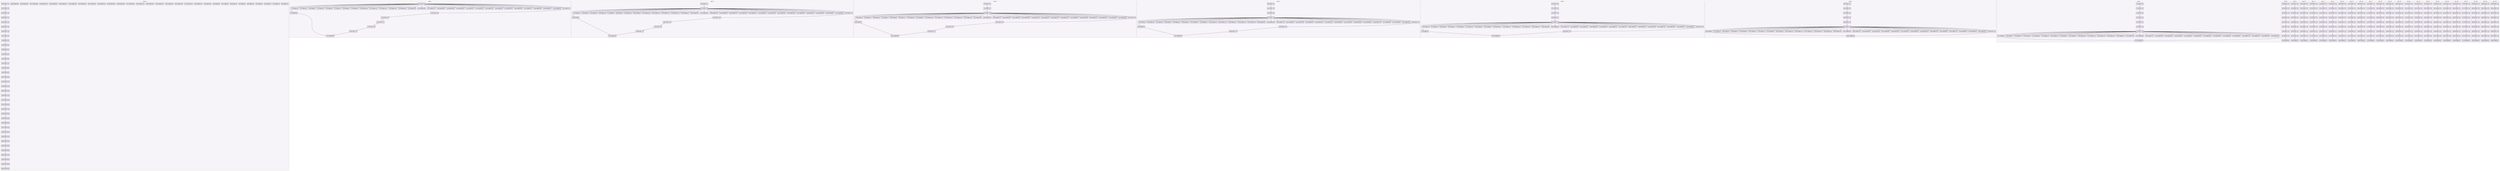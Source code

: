 digraph{node[shape=record style=filled colorscheme=purd9 fillcolor=2];subgraph cluster0{style=dashed;colorscheme=purd9;bgcolor=1;edge[arrowhead=empty];label=proc_0;0[label="0:0 0 send 1 0"];1[label="0:1 0 send 2 0"];2[label="0:2 0 send 3 0"];3[label="0:3 0 send 4 0"];4[label="0:4 0 send 5 0"];5[label="0:5 0 send 6 0"];6[label="0:6 0 send 7 0"];7[label="0:7 0 send 8 0"];8[label="0:8 0 send 9 0"];9[label="0:9 0 send 10 0"];10[label="0:10 0 send 11 0"];11[label="0:11 0 send 12 0"];12[label="0:12 0 send 13 0"];13[label="0:13 0 send 14 0"];14[label="0:14 0 send 15 0"];15[label="0:15 0 send 16 0"];16[label="0:16 0 send 17 0"];17[label="0:17 0 send 18 0"];18[label="0:18 0 send 19 0"];19[label="0:19 0 send 20 0"];20[label="0:20 0 send 21 0"];21[label="0:21 0 send 22 0"];22[label="0:22 0 send 23 0"];23[label="0:23 0 send 24 0"];24[label="0:24 0 send 25 0"];25[label="0:25 0 send 26 0"];26[label="0:26 0 send 27 0"];27[label="0:27 0 send 28 0"];28[label="0:28 0 send 29 0"];29[label="0:29 0 send 30 0"];30[label="0:30 0 recv -1 0"];31[label="0:31 0 recv -1 0"];32[label="0:32 0 recv -1 0"];33[label="0:33 0 recv -1 0"];34[label="0:34 0 recv -1 0"];35[label="0:35 0 recv -1 0"];36[label="0:36 0 recv -1 0"];37[label="0:37 0 recv 1 0"];38[label="0:38 0 recv 2 0"];39[label="0:39 0 recv 3 0"];40[label="0:40 0 recv 4 0"];41[label="0:41 0 recv 5 0"];42[label="0:42 0 recv 6 0"];43[label="0:43 0 recv 7 0"];44[label="0:44 0 recv 8 0"];45[label="0:45 0 recv 9 0"];46[label="0:46 0 recv 10 0"];47[label="0:47 0 recv 11 0"];48[label="0:48 0 recv 12 0"];49[label="0:49 0 recv 13 0"];50[label="0:50 0 recv 14 0"];51[label="0:51 0 recv 15 0"];52[label="0:52 0 recv 16 0"];53[label="0:53 0 recv 17 0"];54[label="0:54 0 recv 18 0"];55[label="0:55 0 recv 19 0"];56[label="0:56 0 recv 20 0"];57[label="0:57 0 recv 21 0"];58[label="0:58 0 recv 22 0"];59[label="0:59 0 recv 23 0"];60[label="0:60 0 recv 24 0"];61[label="0:61 0 recv 25 0"];62[label="0:62 0 recv 26 0"];63[label="0:63 0 recv 27 0"];64[label="0:64 0 recv 28 0"];65[label="0:65 0 recv 29 0"];66[label="0:66 0 recv 30 0"];30->31;31->32;32->33;33->34;34->35;35->36;36->37;37->38;38->39;39->40;40->41;41->42;42->43;43->44;44->45;45->46;46->47;47->48;48->49;49->50;50->51;51->52;52->53;53->54;54->55;55->56;56->57;57->58;58->59;59->60;60->61;61->62;62->63;63->64;64->65;65->66;}subgraph cluster1{style=dashed;colorscheme=purd9;bgcolor=1;edge[arrowhead=empty];label=proc_1;67[label="1:0 0 recv -1 0"];68[label="1:1 0 send 0 0"];69[label="1:2 0 send 2 0"];70[label="1:3 0 send 3 0"];71[label="1:4 0 send 4 0"];72[label="1:5 0 send 5 0"];73[label="1:6 0 send 6 0"];74[label="1:7 0 send 7 0"];75[label="1:8 0 send 8 0"];76[label="1:9 0 send 9 0"];77[label="1:10 0 send 10 0"];78[label="1:11 0 send 11 0"];79[label="1:12 0 send 12 0"];80[label="1:13 0 send 13 0"];81[label="1:14 0 send 14 0"];82[label="1:15 0 send 15 0"];83[label="1:16 0 send 16 0"];84[label="1:17 0 send 17 0"];85[label="1:18 0 send 18 0"];86[label="1:19 0 send 19 0"];87[label="1:20 0 send 20 0"];88[label="1:21 0 send 21 0"];89[label="1:22 0 send 22 0"];90[label="1:23 0 send 23 0"];91[label="1:24 0 send 24 0"];92[label="1:25 0 send 25 0"];93[label="1:26 0 send 26 0"];94[label="1:27 0 send 27 0"];95[label="1:28 0 send 28 0"];96[label="1:29 0 send 29 0"];97[label="1:30 0 send 30 0"];98[label="1:31 0 recv -1 0"];99[label="1:32 0 recv -1 0"];100[label="1:33 0 recv -1 0"];101[label="1:34 0 recv -1 0"];102[label="1:35 0 recv -1 0"];103[label="1:36 0 recv -1 0"];104[label="1:37 0 send 0 0"];67->68;67->69;67->70;67->71;67->72;67->73;67->74;67->75;67->76;67->77;67->78;67->79;67->80;67->81;67->82;67->83;67->84;67->85;67->86;67->87;67->88;67->89;67->90;67->91;67->92;67->93;67->94;67->95;67->96;67->97;67->98;98->99;99->100;100->101;101->102;102->103;103->104;68->104;}subgraph cluster2{style=dashed;colorscheme=purd9;bgcolor=1;edge[arrowhead=empty];label=proc_2;105[label="2:0 0 recv -1 0"];106[label="2:1 0 recv -1 0"];107[label="2:2 0 send 0 0"];108[label="2:3 0 send 1 0"];109[label="2:4 0 send 3 0"];110[label="2:5 0 send 4 0"];111[label="2:6 0 send 5 0"];112[label="2:7 0 send 6 0"];113[label="2:8 0 send 7 0"];114[label="2:9 0 send 8 0"];115[label="2:10 0 send 9 0"];116[label="2:11 0 send 10 0"];117[label="2:12 0 send 11 0"];118[label="2:13 0 send 12 0"];119[label="2:14 0 send 13 0"];120[label="2:15 0 send 14 0"];121[label="2:16 0 send 15 0"];122[label="2:17 0 send 16 0"];123[label="2:18 0 send 17 0"];124[label="2:19 0 send 18 0"];125[label="2:20 0 send 19 0"];126[label="2:21 0 send 20 0"];127[label="2:22 0 send 21 0"];128[label="2:23 0 send 22 0"];129[label="2:24 0 send 23 0"];130[label="2:25 0 send 24 0"];131[label="2:26 0 send 25 0"];132[label="2:27 0 send 26 0"];133[label="2:28 0 send 27 0"];134[label="2:29 0 send 28 0"];135[label="2:30 0 send 29 0"];136[label="2:31 0 send 30 0"];137[label="2:32 0 recv -1 0"];138[label="2:33 0 recv -1 0"];139[label="2:34 0 recv -1 0"];140[label="2:35 0 recv -1 0"];141[label="2:36 0 recv -1 0"];142[label="2:37 0 send 0 0"];105->106;106->107;106->108;106->109;106->110;106->111;106->112;106->113;106->114;106->115;106->116;106->117;106->118;106->119;106->120;106->121;106->122;106->123;106->124;106->125;106->126;106->127;106->128;106->129;106->130;106->131;106->132;106->133;106->134;106->135;106->136;106->137;137->138;138->139;139->140;140->141;141->142;107->142;}subgraph cluster3{style=dashed;colorscheme=purd9;bgcolor=1;edge[arrowhead=empty];label=proc_3;143[label="3:0 0 recv -1 0"];144[label="3:1 0 recv -1 0"];145[label="3:2 0 recv -1 0"];146[label="3:3 0 send 0 0"];147[label="3:4 0 send 1 0"];148[label="3:5 0 send 2 0"];149[label="3:6 0 send 4 0"];150[label="3:7 0 send 5 0"];151[label="3:8 0 send 6 0"];152[label="3:9 0 send 7 0"];153[label="3:10 0 send 8 0"];154[label="3:11 0 send 9 0"];155[label="3:12 0 send 10 0"];156[label="3:13 0 send 11 0"];157[label="3:14 0 send 12 0"];158[label="3:15 0 send 13 0"];159[label="3:16 0 send 14 0"];160[label="3:17 0 send 15 0"];161[label="3:18 0 send 16 0"];162[label="3:19 0 send 17 0"];163[label="3:20 0 send 18 0"];164[label="3:21 0 send 19 0"];165[label="3:22 0 send 20 0"];166[label="3:23 0 send 21 0"];167[label="3:24 0 send 22 0"];168[label="3:25 0 send 23 0"];169[label="3:26 0 send 24 0"];170[label="3:27 0 send 25 0"];171[label="3:28 0 send 26 0"];172[label="3:29 0 send 27 0"];173[label="3:30 0 send 28 0"];174[label="3:31 0 send 29 0"];175[label="3:32 0 send 30 0"];176[label="3:33 0 recv -1 0"];177[label="3:34 0 recv -1 0"];178[label="3:35 0 recv -1 0"];179[label="3:36 0 recv -1 0"];180[label="3:37 0 send 0 0"];143->144;144->145;145->146;145->147;145->148;145->149;145->150;145->151;145->152;145->153;145->154;145->155;145->156;145->157;145->158;145->159;145->160;145->161;145->162;145->163;145->164;145->165;145->166;145->167;145->168;145->169;145->170;145->171;145->172;145->173;145->174;145->175;145->176;176->177;177->178;178->179;179->180;146->180;}subgraph cluster4{style=dashed;colorscheme=purd9;bgcolor=1;edge[arrowhead=empty];label=proc_4;181[label="4:0 0 recv -1 0"];182[label="4:1 0 recv -1 0"];183[label="4:2 0 recv -1 0"];184[label="4:3 0 recv -1 0"];185[label="4:4 0 send 0 0"];186[label="4:5 0 send 1 0"];187[label="4:6 0 send 2 0"];188[label="4:7 0 send 3 0"];189[label="4:8 0 send 5 0"];190[label="4:9 0 send 6 0"];191[label="4:10 0 send 7 0"];192[label="4:11 0 send 8 0"];193[label="4:12 0 send 9 0"];194[label="4:13 0 send 10 0"];195[label="4:14 0 send 11 0"];196[label="4:15 0 send 12 0"];197[label="4:16 0 send 13 0"];198[label="4:17 0 send 14 0"];199[label="4:18 0 send 15 0"];200[label="4:19 0 send 16 0"];201[label="4:20 0 send 17 0"];202[label="4:21 0 send 18 0"];203[label="4:22 0 send 19 0"];204[label="4:23 0 send 20 0"];205[label="4:24 0 send 21 0"];206[label="4:25 0 send 22 0"];207[label="4:26 0 send 23 0"];208[label="4:27 0 send 24 0"];209[label="4:28 0 send 25 0"];210[label="4:29 0 send 26 0"];211[label="4:30 0 send 27 0"];212[label="4:31 0 send 28 0"];213[label="4:32 0 send 29 0"];214[label="4:33 0 send 30 0"];215[label="4:34 0 recv -1 0"];216[label="4:35 0 recv -1 0"];217[label="4:36 0 recv -1 0"];218[label="4:37 0 send 0 0"];181->182;182->183;183->184;184->185;184->186;184->187;184->188;184->189;184->190;184->191;184->192;184->193;184->194;184->195;184->196;184->197;184->198;184->199;184->200;184->201;184->202;184->203;184->204;184->205;184->206;184->207;184->208;184->209;184->210;184->211;184->212;184->213;184->214;184->215;215->216;216->217;217->218;185->218;}subgraph cluster5{style=dashed;colorscheme=purd9;bgcolor=1;edge[arrowhead=empty];label=proc_5;219[label="5:0 0 recv -1 0"];220[label="5:1 0 recv -1 0"];221[label="5:2 0 recv -1 0"];222[label="5:3 0 recv -1 0"];223[label="5:4 0 recv -1 0"];224[label="5:5 0 send 0 0"];225[label="5:6 0 send 1 0"];226[label="5:7 0 send 2 0"];227[label="5:8 0 send 3 0"];228[label="5:9 0 send 4 0"];229[label="5:10 0 send 6 0"];230[label="5:11 0 send 7 0"];231[label="5:12 0 send 8 0"];232[label="5:13 0 send 9 0"];233[label="5:14 0 send 10 0"];234[label="5:15 0 send 11 0"];235[label="5:16 0 send 12 0"];236[label="5:17 0 send 13 0"];237[label="5:18 0 send 14 0"];238[label="5:19 0 send 15 0"];239[label="5:20 0 send 16 0"];240[label="5:21 0 send 17 0"];241[label="5:22 0 send 18 0"];242[label="5:23 0 send 19 0"];243[label="5:24 0 send 20 0"];244[label="5:25 0 send 21 0"];245[label="5:26 0 send 22 0"];246[label="5:27 0 send 23 0"];247[label="5:28 0 send 24 0"];248[label="5:29 0 send 25 0"];249[label="5:30 0 send 26 0"];250[label="5:31 0 send 27 0"];251[label="5:32 0 send 28 0"];252[label="5:33 0 send 29 0"];253[label="5:34 0 send 30 0"];254[label="5:35 0 recv -1 0"];255[label="5:36 0 recv -1 0"];256[label="5:37 0 send 0 0"];219->220;220->221;221->222;222->223;223->224;223->225;223->226;223->227;223->228;223->229;223->230;223->231;223->232;223->233;223->234;223->235;223->236;223->237;223->238;223->239;223->240;223->241;223->242;223->243;223->244;223->245;223->246;223->247;223->248;223->249;223->250;223->251;223->252;223->253;223->254;254->255;255->256;224->256;}subgraph cluster6{style=dashed;colorscheme=purd9;bgcolor=1;edge[arrowhead=empty];label=proc_6;257[label="6:0 0 recv -1 0"];258[label="6:1 0 recv -1 0"];259[label="6:2 0 recv -1 0"];260[label="6:3 0 recv -1 0"];261[label="6:4 0 recv -1 0"];262[label="6:5 0 recv -1 0"];263[label="6:6 0 send 0 0"];264[label="6:7 0 send 1 0"];265[label="6:8 0 send 2 0"];266[label="6:9 0 send 3 0"];267[label="6:10 0 send 4 0"];268[label="6:11 0 send 5 0"];269[label="6:12 0 send 7 0"];270[label="6:13 0 send 8 0"];271[label="6:14 0 send 9 0"];272[label="6:15 0 send 10 0"];273[label="6:16 0 send 11 0"];274[label="6:17 0 send 12 0"];275[label="6:18 0 send 13 0"];276[label="6:19 0 send 14 0"];277[label="6:20 0 send 15 0"];278[label="6:21 0 send 16 0"];279[label="6:22 0 send 17 0"];280[label="6:23 0 send 18 0"];281[label="6:24 0 send 19 0"];282[label="6:25 0 send 20 0"];283[label="6:26 0 send 21 0"];284[label="6:27 0 send 22 0"];285[label="6:28 0 send 23 0"];286[label="6:29 0 send 24 0"];287[label="6:30 0 send 25 0"];288[label="6:31 0 send 26 0"];289[label="6:32 0 send 27 0"];290[label="6:33 0 send 28 0"];291[label="6:34 0 send 29 0"];292[label="6:35 0 send 30 0"];293[label="6:36 0 recv -1 0"];294[label="6:37 0 send 0 0"];257->258;258->259;259->260;260->261;261->262;262->263;262->264;262->265;262->266;262->267;262->268;262->269;262->270;262->271;262->272;262->273;262->274;262->275;262->276;262->277;262->278;262->279;262->280;262->281;262->282;262->283;262->284;262->285;262->286;262->287;262->288;262->289;262->290;262->291;262->292;262->293;293->294;263->294;}subgraph cluster7{style=dashed;colorscheme=purd9;bgcolor=1;edge[arrowhead=empty];label=proc_7;295[label="7:0 0 recv -1 0"];296[label="7:1 0 recv -1 0"];297[label="7:2 0 recv -1 0"];298[label="7:3 0 recv -1 0"];299[label="7:4 0 recv -1 0"];300[label="7:5 0 recv -1 0"];301[label="7:6 0 recv -1 0"];302[label="7:7 0 send 0 0"];303[label="7:8 0 send 1 0"];304[label="7:9 0 send 2 0"];305[label="7:10 0 send 3 0"];306[label="7:11 0 send 4 0"];307[label="7:12 0 send 5 0"];308[label="7:13 0 send 6 0"];309[label="7:14 0 send 8 0"];310[label="7:15 0 send 9 0"];311[label="7:16 0 send 10 0"];312[label="7:17 0 send 11 0"];313[label="7:18 0 send 12 0"];314[label="7:19 0 send 13 0"];315[label="7:20 0 send 14 0"];316[label="7:21 0 send 15 0"];317[label="7:22 0 send 16 0"];318[label="7:23 0 send 17 0"];319[label="7:24 0 send 18 0"];320[label="7:25 0 send 19 0"];321[label="7:26 0 send 20 0"];322[label="7:27 0 send 21 0"];323[label="7:28 0 send 22 0"];324[label="7:29 0 send 23 0"];325[label="7:30 0 send 24 0"];326[label="7:31 0 send 25 0"];327[label="7:32 0 send 26 0"];328[label="7:33 0 send 27 0"];329[label="7:34 0 send 28 0"];330[label="7:35 0 send 29 0"];331[label="7:36 0 send 30 0"];332[label="7:37 0 send 0 0"];295->296;296->297;297->298;298->299;299->300;300->301;301->302;301->303;301->304;301->305;301->306;301->307;301->308;301->309;301->310;301->311;301->312;301->313;301->314;301->315;301->316;301->317;301->318;301->319;301->320;301->321;301->322;301->323;301->324;301->325;301->326;301->327;301->328;301->329;301->330;301->331;302->332;301->332;}subgraph cluster8{style=dashed;colorscheme=purd9;bgcolor=1;edge[arrowhead=empty];label=proc_8;333[label="8:0 0 recv -1 0"];334[label="8:1 0 recv -1 0"];335[label="8:2 0 recv -1 0"];336[label="8:3 0 recv -1 0"];337[label="8:4 0 recv -1 0"];338[label="8:5 0 recv -1 0"];339[label="8:6 0 recv -1 0"];340[label="8:7 0 recv -1 0"];341[label="8:8 0 send 0 0"];333->334;334->335;335->336;336->337;337->338;338->339;339->340;340->341;}subgraph cluster9{style=dashed;colorscheme=purd9;bgcolor=1;edge[arrowhead=empty];label=proc_9;342[label="9:0 0 recv -1 0"];343[label="9:1 0 recv -1 0"];344[label="9:2 0 recv -1 0"];345[label="9:3 0 recv -1 0"];346[label="9:4 0 recv -1 0"];347[label="9:5 0 recv -1 0"];348[label="9:6 0 recv -1 0"];349[label="9:7 0 recv -1 0"];350[label="9:8 0 send 0 0"];342->343;343->344;344->345;345->346;346->347;347->348;348->349;349->350;}subgraph cluster10{style=dashed;colorscheme=purd9;bgcolor=1;edge[arrowhead=empty];label=proc_10;351[label="10:0 0 recv -1 0"];352[label="10:1 0 recv -1 0"];353[label="10:2 0 recv -1 0"];354[label="10:3 0 recv -1 0"];355[label="10:4 0 recv -1 0"];356[label="10:5 0 recv -1 0"];357[label="10:6 0 recv -1 0"];358[label="10:7 0 recv -1 0"];359[label="10:8 0 send 0 0"];351->352;352->353;353->354;354->355;355->356;356->357;357->358;358->359;}subgraph cluster11{style=dashed;colorscheme=purd9;bgcolor=1;edge[arrowhead=empty];label=proc_11;360[label="11:0 0 recv -1 0"];361[label="11:1 0 recv -1 0"];362[label="11:2 0 recv -1 0"];363[label="11:3 0 recv -1 0"];364[label="11:4 0 recv -1 0"];365[label="11:5 0 recv -1 0"];366[label="11:6 0 recv -1 0"];367[label="11:7 0 recv -1 0"];368[label="11:8 0 send 0 0"];360->361;361->362;362->363;363->364;364->365;365->366;366->367;367->368;}subgraph cluster12{style=dashed;colorscheme=purd9;bgcolor=1;edge[arrowhead=empty];label=proc_12;369[label="12:0 0 recv -1 0"];370[label="12:1 0 recv -1 0"];371[label="12:2 0 recv -1 0"];372[label="12:3 0 recv -1 0"];373[label="12:4 0 recv -1 0"];374[label="12:5 0 recv -1 0"];375[label="12:6 0 recv -1 0"];376[label="12:7 0 recv -1 0"];377[label="12:8 0 send 0 0"];369->370;370->371;371->372;372->373;373->374;374->375;375->376;376->377;}subgraph cluster13{style=dashed;colorscheme=purd9;bgcolor=1;edge[arrowhead=empty];label=proc_13;378[label="13:0 0 recv -1 0"];379[label="13:1 0 recv -1 0"];380[label="13:2 0 recv -1 0"];381[label="13:3 0 recv -1 0"];382[label="13:4 0 recv -1 0"];383[label="13:5 0 recv -1 0"];384[label="13:6 0 recv -1 0"];385[label="13:7 0 recv -1 0"];386[label="13:8 0 send 0 0"];378->379;379->380;380->381;381->382;382->383;383->384;384->385;385->386;}subgraph cluster14{style=dashed;colorscheme=purd9;bgcolor=1;edge[arrowhead=empty];label=proc_14;387[label="14:0 0 recv -1 0"];388[label="14:1 0 recv -1 0"];389[label="14:2 0 recv -1 0"];390[label="14:3 0 recv -1 0"];391[label="14:4 0 recv -1 0"];392[label="14:5 0 recv -1 0"];393[label="14:6 0 recv -1 0"];394[label="14:7 0 recv -1 0"];395[label="14:8 0 send 0 0"];387->388;388->389;389->390;390->391;391->392;392->393;393->394;394->395;}subgraph cluster15{style=dashed;colorscheme=purd9;bgcolor=1;edge[arrowhead=empty];label=proc_15;396[label="15:0 0 recv -1 0"];397[label="15:1 0 recv -1 0"];398[label="15:2 0 recv -1 0"];399[label="15:3 0 recv -1 0"];400[label="15:4 0 recv -1 0"];401[label="15:5 0 recv -1 0"];402[label="15:6 0 recv -1 0"];403[label="15:7 0 recv -1 0"];404[label="15:8 0 send 0 0"];396->397;397->398;398->399;399->400;400->401;401->402;402->403;403->404;}subgraph cluster16{style=dashed;colorscheme=purd9;bgcolor=1;edge[arrowhead=empty];label=proc_16;405[label="16:0 0 recv -1 0"];406[label="16:1 0 recv -1 0"];407[label="16:2 0 recv -1 0"];408[label="16:3 0 recv -1 0"];409[label="16:4 0 recv -1 0"];410[label="16:5 0 recv -1 0"];411[label="16:6 0 recv -1 0"];412[label="16:7 0 recv -1 0"];413[label="16:8 0 send 0 0"];405->406;406->407;407->408;408->409;409->410;410->411;411->412;412->413;}subgraph cluster17{style=dashed;colorscheme=purd9;bgcolor=1;edge[arrowhead=empty];label=proc_17;414[label="17:0 0 recv -1 0"];415[label="17:1 0 recv -1 0"];416[label="17:2 0 recv -1 0"];417[label="17:3 0 recv -1 0"];418[label="17:4 0 recv -1 0"];419[label="17:5 0 recv -1 0"];420[label="17:6 0 recv -1 0"];421[label="17:7 0 recv -1 0"];422[label="17:8 0 send 0 0"];414->415;415->416;416->417;417->418;418->419;419->420;420->421;421->422;}subgraph cluster18{style=dashed;colorscheme=purd9;bgcolor=1;edge[arrowhead=empty];label=proc_18;423[label="18:0 0 recv -1 0"];424[label="18:1 0 recv -1 0"];425[label="18:2 0 recv -1 0"];426[label="18:3 0 recv -1 0"];427[label="18:4 0 recv -1 0"];428[label="18:5 0 recv -1 0"];429[label="18:6 0 recv -1 0"];430[label="18:7 0 recv -1 0"];431[label="18:8 0 send 0 0"];423->424;424->425;425->426;426->427;427->428;428->429;429->430;430->431;}subgraph cluster19{style=dashed;colorscheme=purd9;bgcolor=1;edge[arrowhead=empty];label=proc_19;432[label="19:0 0 recv -1 0"];433[label="19:1 0 recv -1 0"];434[label="19:2 0 recv -1 0"];435[label="19:3 0 recv -1 0"];436[label="19:4 0 recv -1 0"];437[label="19:5 0 recv -1 0"];438[label="19:6 0 recv -1 0"];439[label="19:7 0 recv -1 0"];440[label="19:8 0 send 0 0"];432->433;433->434;434->435;435->436;436->437;437->438;438->439;439->440;}subgraph cluster20{style=dashed;colorscheme=purd9;bgcolor=1;edge[arrowhead=empty];label=proc_20;441[label="20:0 0 recv -1 0"];442[label="20:1 0 recv -1 0"];443[label="20:2 0 recv -1 0"];444[label="20:3 0 recv -1 0"];445[label="20:4 0 recv -1 0"];446[label="20:5 0 recv -1 0"];447[label="20:6 0 recv -1 0"];448[label="20:7 0 recv -1 0"];449[label="20:8 0 send 0 0"];441->442;442->443;443->444;444->445;445->446;446->447;447->448;448->449;}subgraph cluster21{style=dashed;colorscheme=purd9;bgcolor=1;edge[arrowhead=empty];label=proc_21;450[label="21:0 0 recv -1 0"];451[label="21:1 0 recv -1 0"];452[label="21:2 0 recv -1 0"];453[label="21:3 0 recv -1 0"];454[label="21:4 0 recv -1 0"];455[label="21:5 0 recv -1 0"];456[label="21:6 0 recv -1 0"];457[label="21:7 0 recv -1 0"];458[label="21:8 0 send 0 0"];450->451;451->452;452->453;453->454;454->455;455->456;456->457;457->458;}subgraph cluster22{style=dashed;colorscheme=purd9;bgcolor=1;edge[arrowhead=empty];label=proc_22;459[label="22:0 0 recv -1 0"];460[label="22:1 0 recv -1 0"];461[label="22:2 0 recv -1 0"];462[label="22:3 0 recv -1 0"];463[label="22:4 0 recv -1 0"];464[label="22:5 0 recv -1 0"];465[label="22:6 0 recv -1 0"];466[label="22:7 0 recv -1 0"];467[label="22:8 0 send 0 0"];459->460;460->461;461->462;462->463;463->464;464->465;465->466;466->467;}subgraph cluster23{style=dashed;colorscheme=purd9;bgcolor=1;edge[arrowhead=empty];label=proc_23;468[label="23:0 0 recv -1 0"];469[label="23:1 0 recv -1 0"];470[label="23:2 0 recv -1 0"];471[label="23:3 0 recv -1 0"];472[label="23:4 0 recv -1 0"];473[label="23:5 0 recv -1 0"];474[label="23:6 0 recv -1 0"];475[label="23:7 0 recv -1 0"];476[label="23:8 0 send 0 0"];468->469;469->470;470->471;471->472;472->473;473->474;474->475;475->476;}subgraph cluster24{style=dashed;colorscheme=purd9;bgcolor=1;edge[arrowhead=empty];label=proc_24;477[label="24:0 0 recv -1 0"];478[label="24:1 0 recv -1 0"];479[label="24:2 0 recv -1 0"];480[label="24:3 0 recv -1 0"];481[label="24:4 0 recv -1 0"];482[label="24:5 0 recv -1 0"];483[label="24:6 0 recv -1 0"];484[label="24:7 0 recv -1 0"];485[label="24:8 0 send 0 0"];477->478;478->479;479->480;480->481;481->482;482->483;483->484;484->485;}subgraph cluster25{style=dashed;colorscheme=purd9;bgcolor=1;edge[arrowhead=empty];label=proc_25;486[label="25:0 0 recv -1 0"];487[label="25:1 0 recv -1 0"];488[label="25:2 0 recv -1 0"];489[label="25:3 0 recv -1 0"];490[label="25:4 0 recv -1 0"];491[label="25:5 0 recv -1 0"];492[label="25:6 0 recv -1 0"];493[label="25:7 0 recv -1 0"];494[label="25:8 0 send 0 0"];486->487;487->488;488->489;489->490;490->491;491->492;492->493;493->494;}subgraph cluster26{style=dashed;colorscheme=purd9;bgcolor=1;edge[arrowhead=empty];label=proc_26;495[label="26:0 0 recv -1 0"];496[label="26:1 0 recv -1 0"];497[label="26:2 0 recv -1 0"];498[label="26:3 0 recv -1 0"];499[label="26:4 0 recv -1 0"];500[label="26:5 0 recv -1 0"];501[label="26:6 0 recv -1 0"];502[label="26:7 0 recv -1 0"];503[label="26:8 0 send 0 0"];495->496;496->497;497->498;498->499;499->500;500->501;501->502;502->503;}subgraph cluster27{style=dashed;colorscheme=purd9;bgcolor=1;edge[arrowhead=empty];label=proc_27;504[label="27:0 0 recv -1 0"];505[label="27:1 0 recv -1 0"];506[label="27:2 0 recv -1 0"];507[label="27:3 0 recv -1 0"];508[label="27:4 0 recv -1 0"];509[label="27:5 0 recv -1 0"];510[label="27:6 0 recv -1 0"];511[label="27:7 0 recv -1 0"];512[label="27:8 0 send 0 0"];504->505;505->506;506->507;507->508;508->509;509->510;510->511;511->512;}subgraph cluster28{style=dashed;colorscheme=purd9;bgcolor=1;edge[arrowhead=empty];label=proc_28;513[label="28:0 0 recv -1 0"];514[label="28:1 0 recv -1 0"];515[label="28:2 0 recv -1 0"];516[label="28:3 0 recv -1 0"];517[label="28:4 0 recv -1 0"];518[label="28:5 0 recv -1 0"];519[label="28:6 0 recv -1 0"];520[label="28:7 0 recv -1 0"];521[label="28:8 0 send 0 0"];513->514;514->515;515->516;516->517;517->518;518->519;519->520;520->521;}subgraph cluster29{style=dashed;colorscheme=purd9;bgcolor=1;edge[arrowhead=empty];label=proc_29;522[label="29:0 0 recv -1 0"];523[label="29:1 0 recv -1 0"];524[label="29:2 0 recv -1 0"];525[label="29:3 0 recv -1 0"];526[label="29:4 0 recv -1 0"];527[label="29:5 0 recv -1 0"];528[label="29:6 0 recv -1 0"];529[label="29:7 0 recv -1 0"];530[label="29:8 0 send 0 0"];522->523;523->524;524->525;525->526;526->527;527->528;528->529;529->530;}subgraph cluster30{style=dashed;colorscheme=purd9;bgcolor=1;edge[arrowhead=empty];label=proc_30;531[label="30:0 0 recv -1 0"];532[label="30:1 0 recv -1 0"];533[label="30:2 0 recv -1 0"];534[label="30:3 0 recv -1 0"];535[label="30:4 0 recv -1 0"];536[label="30:5 0 recv -1 0"];537[label="30:6 0 recv -1 0"];538[label="30:7 0 recv -1 0"];539[label="30:8 0 send 0 0"];531->532;532->533;533->534;534->535;535->536;536->537;537->538;538->539;}}
